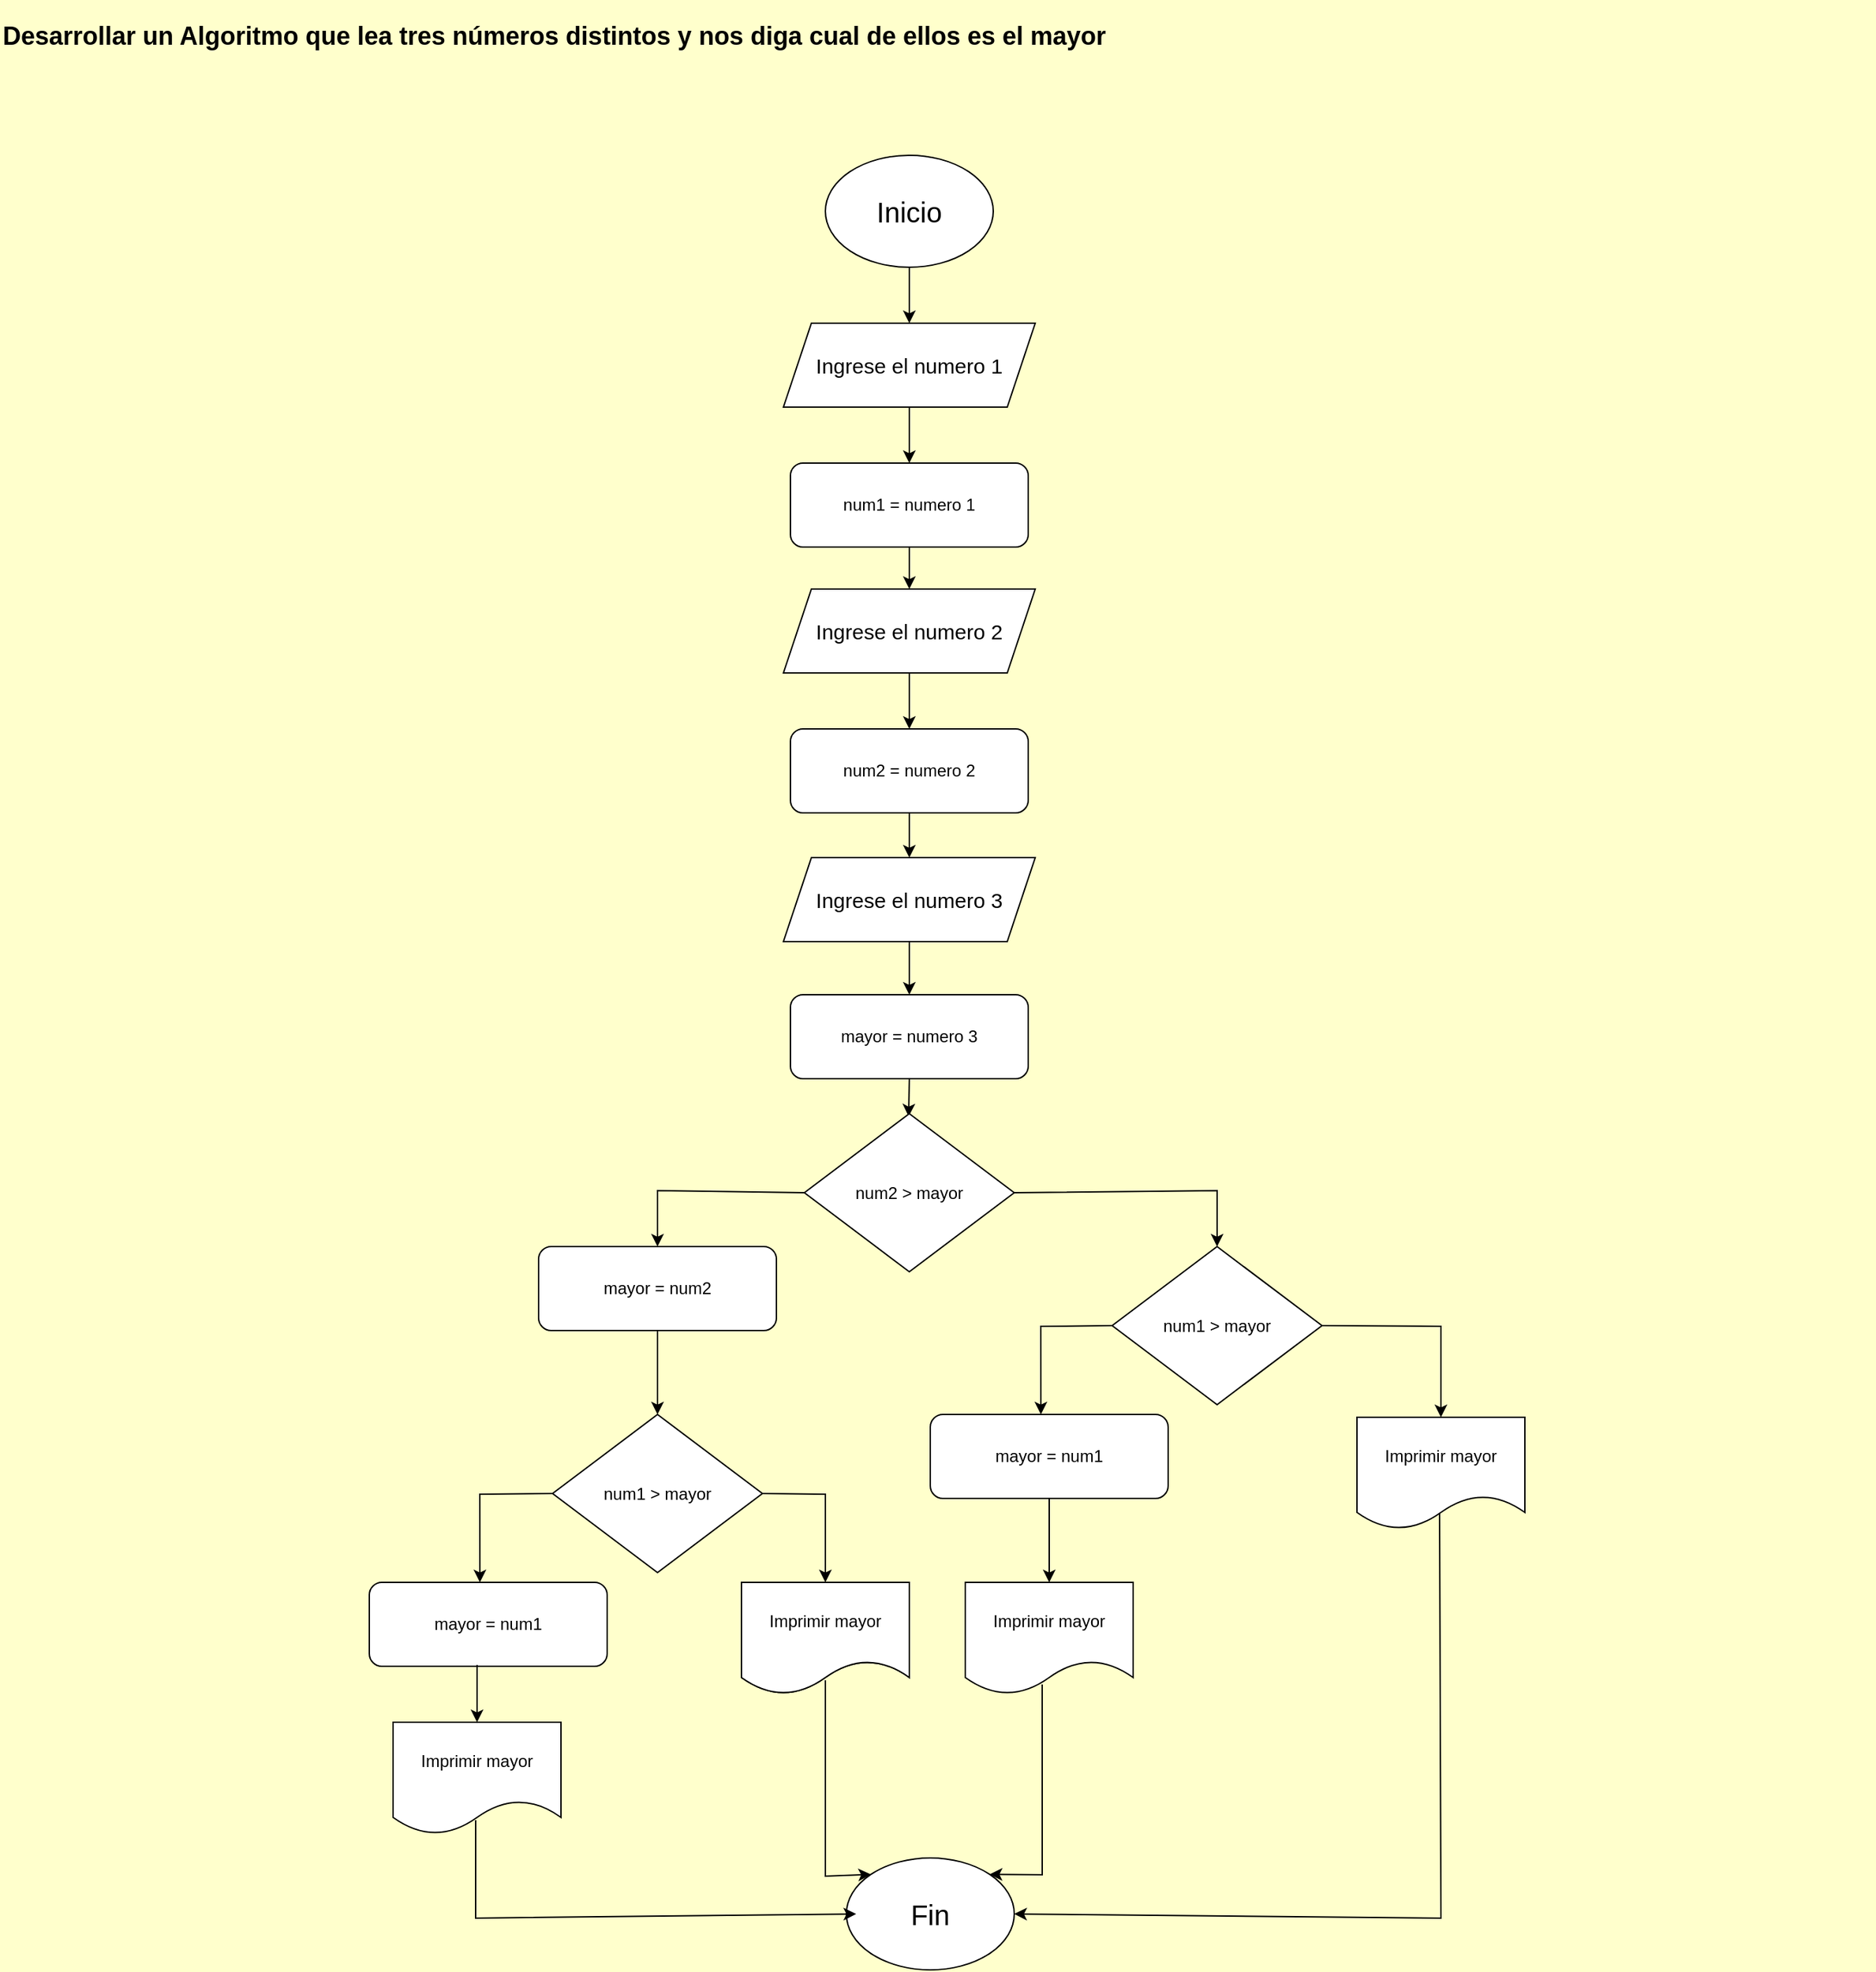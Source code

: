 <mxfile version="21.6.8" type="device">
  <diagram name="Page-1" id="74e2e168-ea6b-b213-b513-2b3c1d86103e">
    <mxGraphModel dx="1418" dy="838" grid="1" gridSize="10" guides="1" tooltips="1" connect="1" arrows="1" fold="1" page="1" pageScale="1" pageWidth="2336" pageHeight="1654" background="#FFFFCC" math="0" shadow="0">
      <root>
        <mxCell id="0" />
        <mxCell id="1" parent="0" />
        <mxCell id="57izBxOjl_in-iJPN2Te-3" value="&lt;h2 style=&quot;font-size: 18px;&quot;&gt;Desarrollar un Algoritmo que lea tres números distintos y nos diga cual de ellos es el mayor&lt;/h2&gt;" style="text;html=1;strokeColor=none;fillColor=none;align=left;verticalAlign=middle;whiteSpace=wrap;rounded=1;fontSize=18;fontFamily=Helvetica;sketch=1;curveFitting=1;jiggle=2;" parent="1" vertex="1">
          <mxGeometry x="50" y="40" width="1340" height="30" as="geometry" />
        </mxCell>
        <mxCell id="57izBxOjl_in-iJPN2Te-5" value="&lt;font style=&quot;font-size: 20px;&quot;&gt;Inicio&lt;/font&gt;" style="ellipse;whiteSpace=wrap;html=1;" parent="1" vertex="1">
          <mxGeometry x="640" y="140" width="120" height="80" as="geometry" />
        </mxCell>
        <mxCell id="57izBxOjl_in-iJPN2Te-6" value="&lt;font style=&quot;font-size: 15px;&quot;&gt;Ingrese el numero 1&lt;/font&gt;" style="shape=parallelogram;perimeter=parallelogramPerimeter;whiteSpace=wrap;html=1;fixedSize=1;" parent="1" vertex="1">
          <mxGeometry x="610" y="260" width="180" height="60" as="geometry" />
        </mxCell>
        <mxCell id="57izBxOjl_in-iJPN2Te-7" value="&lt;font style=&quot;font-size: 15px;&quot;&gt;Ingrese el numero 2&lt;/font&gt;" style="shape=parallelogram;perimeter=parallelogramPerimeter;whiteSpace=wrap;html=1;fixedSize=1;" parent="1" vertex="1">
          <mxGeometry x="610" y="450" width="180" height="60" as="geometry" />
        </mxCell>
        <mxCell id="57izBxOjl_in-iJPN2Te-8" value="&lt;font style=&quot;font-size: 15px;&quot;&gt;Ingrese el numero 3&lt;/font&gt;" style="shape=parallelogram;perimeter=parallelogramPerimeter;whiteSpace=wrap;html=1;fixedSize=1;" parent="1" vertex="1">
          <mxGeometry x="610" y="642" width="180" height="60" as="geometry" />
        </mxCell>
        <mxCell id="57izBxOjl_in-iJPN2Te-9" value="num1 = numero 1" style="rounded=1;whiteSpace=wrap;html=1;" parent="1" vertex="1">
          <mxGeometry x="615" y="360" width="170" height="60" as="geometry" />
        </mxCell>
        <mxCell id="57izBxOjl_in-iJPN2Te-10" value="num2 = numero 2" style="rounded=1;whiteSpace=wrap;html=1;" parent="1" vertex="1">
          <mxGeometry x="615" y="550" width="170" height="60" as="geometry" />
        </mxCell>
        <mxCell id="57izBxOjl_in-iJPN2Te-11" value="mayor = numero 3" style="rounded=1;whiteSpace=wrap;html=1;" parent="1" vertex="1">
          <mxGeometry x="615" y="740" width="170" height="60" as="geometry" />
        </mxCell>
        <mxCell id="57izBxOjl_in-iJPN2Te-12" value="" style="endArrow=classic;html=1;rounded=0;entryX=0.5;entryY=0;entryDx=0;entryDy=0;exitX=0.5;exitY=1;exitDx=0;exitDy=0;" parent="1" source="57izBxOjl_in-iJPN2Te-5" target="57izBxOjl_in-iJPN2Te-6" edge="1">
          <mxGeometry width="50" height="50" relative="1" as="geometry">
            <mxPoint x="700" y="630" as="sourcePoint" />
            <mxPoint x="750" y="580" as="targetPoint" />
          </mxGeometry>
        </mxCell>
        <mxCell id="57izBxOjl_in-iJPN2Te-14" value="" style="endArrow=classic;html=1;rounded=0;exitX=0.5;exitY=1;exitDx=0;exitDy=0;" parent="1" source="57izBxOjl_in-iJPN2Te-6" target="57izBxOjl_in-iJPN2Te-9" edge="1">
          <mxGeometry width="50" height="50" relative="1" as="geometry">
            <mxPoint x="700" y="630" as="sourcePoint" />
            <mxPoint x="750" y="580" as="targetPoint" />
          </mxGeometry>
        </mxCell>
        <mxCell id="57izBxOjl_in-iJPN2Te-15" value="" style="endArrow=classic;html=1;rounded=0;exitX=0.5;exitY=1;exitDx=0;exitDy=0;entryX=0.5;entryY=0;entryDx=0;entryDy=0;" parent="1" source="57izBxOjl_in-iJPN2Te-9" target="57izBxOjl_in-iJPN2Te-7" edge="1">
          <mxGeometry width="50" height="50" relative="1" as="geometry">
            <mxPoint x="700" y="630" as="sourcePoint" />
            <mxPoint x="750" y="580" as="targetPoint" />
          </mxGeometry>
        </mxCell>
        <mxCell id="57izBxOjl_in-iJPN2Te-16" value="" style="endArrow=classic;html=1;rounded=0;exitX=0.5;exitY=1;exitDx=0;exitDy=0;entryX=0.5;entryY=0;entryDx=0;entryDy=0;" parent="1" source="57izBxOjl_in-iJPN2Te-7" target="57izBxOjl_in-iJPN2Te-10" edge="1">
          <mxGeometry width="50" height="50" relative="1" as="geometry">
            <mxPoint x="700" y="630" as="sourcePoint" />
            <mxPoint x="750" y="580" as="targetPoint" />
          </mxGeometry>
        </mxCell>
        <mxCell id="57izBxOjl_in-iJPN2Te-19" value="" style="endArrow=classic;html=1;rounded=0;exitX=0.5;exitY=1;exitDx=0;exitDy=0;entryX=0.5;entryY=0;entryDx=0;entryDy=0;" parent="1" source="57izBxOjl_in-iJPN2Te-10" target="57izBxOjl_in-iJPN2Te-8" edge="1">
          <mxGeometry width="50" height="50" relative="1" as="geometry">
            <mxPoint x="700" y="630" as="sourcePoint" />
            <mxPoint x="750" y="580" as="targetPoint" />
          </mxGeometry>
        </mxCell>
        <mxCell id="57izBxOjl_in-iJPN2Te-20" value="" style="endArrow=classic;html=1;rounded=0;exitX=0.5;exitY=1;exitDx=0;exitDy=0;entryX=0.5;entryY=0;entryDx=0;entryDy=0;" parent="1" source="57izBxOjl_in-iJPN2Te-8" target="57izBxOjl_in-iJPN2Te-11" edge="1">
          <mxGeometry width="50" height="50" relative="1" as="geometry">
            <mxPoint x="700" y="630" as="sourcePoint" />
            <mxPoint x="750" y="580" as="targetPoint" />
          </mxGeometry>
        </mxCell>
        <mxCell id="57izBxOjl_in-iJPN2Te-37" value="" style="endArrow=classic;html=1;rounded=0;exitX=0.5;exitY=1;exitDx=0;exitDy=0;entryX=0.5;entryY=0;entryDx=0;entryDy=0;" parent="1" source="57izBxOjl_in-iJPN2Te-11" edge="1">
          <mxGeometry width="50" height="50" relative="1" as="geometry">
            <mxPoint x="700" y="1030" as="sourcePoint" />
            <mxPoint x="699.5" y="827" as="targetPoint" />
          </mxGeometry>
        </mxCell>
        <mxCell id="57izBxOjl_in-iJPN2Te-47" value="&lt;font style=&quot;font-size: 20px;&quot;&gt;Fin&lt;/font&gt;" style="ellipse;whiteSpace=wrap;html=1;" parent="1" vertex="1">
          <mxGeometry x="655" y="1357" width="120" height="80" as="geometry" />
        </mxCell>
        <mxCell id="57izBxOjl_in-iJPN2Te-48" value="" style="endArrow=classic;html=1;rounded=0;entryX=0;entryY=0.5;entryDx=0;entryDy=0;exitX=0.492;exitY=0.875;exitDx=0;exitDy=0;exitPerimeter=0;" parent="1" source="l9UlPoGd8hxk52ZTFXW5-17" edge="1">
          <mxGeometry width="50" height="50" relative="1" as="geometry">
            <mxPoint x="399" y="1329" as="sourcePoint" />
            <mxPoint x="662" y="1397" as="targetPoint" />
            <Array as="points">
              <mxPoint x="390" y="1400" />
            </Array>
          </mxGeometry>
        </mxCell>
        <mxCell id="57izBxOjl_in-iJPN2Te-49" value="" style="endArrow=classic;html=1;rounded=0;entryX=1;entryY=0.5;entryDx=0;entryDy=0;exitX=0.492;exitY=0.863;exitDx=0;exitDy=0;exitPerimeter=0;" parent="1" source="l9UlPoGd8hxk52ZTFXW5-14" target="57izBxOjl_in-iJPN2Te-47" edge="1">
          <mxGeometry width="50" height="50" relative="1" as="geometry">
            <mxPoint x="1209" y="1344" as="sourcePoint" />
            <mxPoint x="750" y="1370" as="targetPoint" />
            <Array as="points">
              <mxPoint x="1080" y="1400" />
            </Array>
          </mxGeometry>
        </mxCell>
        <mxCell id="57izBxOjl_in-iJPN2Te-51" value="" style="endArrow=classic;html=1;rounded=0;entryX=0;entryY=0;entryDx=0;entryDy=0;" parent="1" target="57izBxOjl_in-iJPN2Te-47" edge="1">
          <mxGeometry width="50" height="50" relative="1" as="geometry">
            <mxPoint x="640" y="1230" as="sourcePoint" />
            <mxPoint x="750" y="1370" as="targetPoint" />
            <Array as="points">
              <mxPoint x="640" y="1370" />
            </Array>
          </mxGeometry>
        </mxCell>
        <mxCell id="57izBxOjl_in-iJPN2Te-52" value="" style="endArrow=classic;html=1;rounded=0;entryX=1;entryY=0;entryDx=0;entryDy=0;exitX=0.458;exitY=0.913;exitDx=0;exitDy=0;exitPerimeter=0;" parent="1" source="l9UlPoGd8hxk52ZTFXW5-22" target="57izBxOjl_in-iJPN2Te-47" edge="1">
          <mxGeometry width="50" height="50" relative="1" as="geometry">
            <mxPoint x="914.96" y="1339.04" as="sourcePoint" />
            <mxPoint x="750" y="1370" as="targetPoint" />
            <Array as="points">
              <mxPoint x="795" y="1369" />
            </Array>
          </mxGeometry>
        </mxCell>
        <mxCell id="l9UlPoGd8hxk52ZTFXW5-1" value="num2 &amp;gt; mayor" style="rhombus;whiteSpace=wrap;html=1;" vertex="1" parent="1">
          <mxGeometry x="625" y="825" width="150" height="113" as="geometry" />
        </mxCell>
        <mxCell id="l9UlPoGd8hxk52ZTFXW5-2" value="mayor = num2" style="rounded=1;whiteSpace=wrap;html=1;" vertex="1" parent="1">
          <mxGeometry x="435" y="920" width="170" height="60" as="geometry" />
        </mxCell>
        <mxCell id="l9UlPoGd8hxk52ZTFXW5-3" value="" style="endArrow=classic;html=1;rounded=0;entryX=0.5;entryY=0;entryDx=0;entryDy=0;exitX=0;exitY=0.5;exitDx=0;exitDy=0;" edge="1" parent="1" source="l9UlPoGd8hxk52ZTFXW5-1" target="l9UlPoGd8hxk52ZTFXW5-2">
          <mxGeometry width="50" height="50" relative="1" as="geometry">
            <mxPoint x="740" y="940" as="sourcePoint" />
            <mxPoint x="790" y="890" as="targetPoint" />
            <Array as="points">
              <mxPoint x="520" y="880" />
            </Array>
          </mxGeometry>
        </mxCell>
        <mxCell id="l9UlPoGd8hxk52ZTFXW5-4" value="mayor = num1" style="rounded=1;whiteSpace=wrap;html=1;" vertex="1" parent="1">
          <mxGeometry x="715" y="1040" width="170" height="60" as="geometry" />
        </mxCell>
        <mxCell id="l9UlPoGd8hxk52ZTFXW5-5" value="num1 &amp;gt; mayor" style="rhombus;whiteSpace=wrap;html=1;" vertex="1" parent="1">
          <mxGeometry x="845" y="920" width="150" height="113" as="geometry" />
        </mxCell>
        <mxCell id="l9UlPoGd8hxk52ZTFXW5-6" value="" style="endArrow=classic;html=1;rounded=0;entryX=0.5;entryY=0;entryDx=0;entryDy=0;exitX=1;exitY=0.5;exitDx=0;exitDy=0;" edge="1" parent="1" source="l9UlPoGd8hxk52ZTFXW5-1" target="l9UlPoGd8hxk52ZTFXW5-5">
          <mxGeometry width="50" height="50" relative="1" as="geometry">
            <mxPoint x="750" y="1030" as="sourcePoint" />
            <mxPoint x="800" y="980" as="targetPoint" />
            <Array as="points">
              <mxPoint x="920" y="880" />
            </Array>
          </mxGeometry>
        </mxCell>
        <mxCell id="l9UlPoGd8hxk52ZTFXW5-7" value="" style="endArrow=classic;html=1;rounded=0;exitX=0;exitY=0.5;exitDx=0;exitDy=0;entryX=0.465;entryY=0;entryDx=0;entryDy=0;entryPerimeter=0;" edge="1" parent="1" source="l9UlPoGd8hxk52ZTFXW5-5" target="l9UlPoGd8hxk52ZTFXW5-4">
          <mxGeometry width="50" height="50" relative="1" as="geometry">
            <mxPoint x="750" y="1030" as="sourcePoint" />
            <mxPoint x="800" y="980" as="targetPoint" />
            <Array as="points">
              <mxPoint x="794" y="977" />
            </Array>
          </mxGeometry>
        </mxCell>
        <mxCell id="l9UlPoGd8hxk52ZTFXW5-8" value="mayor = num1" style="rounded=1;whiteSpace=wrap;html=1;" vertex="1" parent="1">
          <mxGeometry x="314" y="1160" width="170" height="60" as="geometry" />
        </mxCell>
        <mxCell id="l9UlPoGd8hxk52ZTFXW5-9" value="num1 &amp;gt; mayor" style="rhombus;whiteSpace=wrap;html=1;" vertex="1" parent="1">
          <mxGeometry x="445" y="1040" width="150" height="113" as="geometry" />
        </mxCell>
        <mxCell id="l9UlPoGd8hxk52ZTFXW5-10" value="" style="endArrow=classic;html=1;rounded=0;exitX=0;exitY=0.5;exitDx=0;exitDy=0;entryX=0.465;entryY=0;entryDx=0;entryDy=0;entryPerimeter=0;" edge="1" parent="1" source="l9UlPoGd8hxk52ZTFXW5-9" target="l9UlPoGd8hxk52ZTFXW5-8">
          <mxGeometry width="50" height="50" relative="1" as="geometry">
            <mxPoint x="349" y="1150" as="sourcePoint" />
            <mxPoint x="399" y="1100" as="targetPoint" />
            <Array as="points">
              <mxPoint x="393" y="1097" />
            </Array>
          </mxGeometry>
        </mxCell>
        <mxCell id="l9UlPoGd8hxk52ZTFXW5-11" value="" style="endArrow=classic;html=1;rounded=0;exitX=0.5;exitY=1;exitDx=0;exitDy=0;entryX=0.5;entryY=0;entryDx=0;entryDy=0;" edge="1" parent="1" source="l9UlPoGd8hxk52ZTFXW5-2" target="l9UlPoGd8hxk52ZTFXW5-9">
          <mxGeometry width="50" height="50" relative="1" as="geometry">
            <mxPoint x="750" y="1060" as="sourcePoint" />
            <mxPoint x="800" y="1010" as="targetPoint" />
          </mxGeometry>
        </mxCell>
        <mxCell id="l9UlPoGd8hxk52ZTFXW5-12" value="Imprimir mayor" style="shape=document;whiteSpace=wrap;html=1;boundedLbl=1;" vertex="1" parent="1">
          <mxGeometry x="580" y="1160" width="120" height="80" as="geometry" />
        </mxCell>
        <mxCell id="l9UlPoGd8hxk52ZTFXW5-13" value="Imprimir mayor" style="shape=document;whiteSpace=wrap;html=1;boundedLbl=1;" vertex="1" parent="1">
          <mxGeometry x="580" y="1160" width="120" height="80" as="geometry" />
        </mxCell>
        <mxCell id="l9UlPoGd8hxk52ZTFXW5-14" value="Imprimir mayor" style="shape=document;whiteSpace=wrap;html=1;boundedLbl=1;" vertex="1" parent="1">
          <mxGeometry x="1020" y="1042" width="120" height="80" as="geometry" />
        </mxCell>
        <mxCell id="l9UlPoGd8hxk52ZTFXW5-15" value="" style="endArrow=classic;html=1;rounded=0;exitX=1;exitY=0.5;exitDx=0;exitDy=0;entryX=0.5;entryY=0;entryDx=0;entryDy=0;" edge="1" parent="1" source="l9UlPoGd8hxk52ZTFXW5-9" target="l9UlPoGd8hxk52ZTFXW5-13">
          <mxGeometry width="50" height="50" relative="1" as="geometry">
            <mxPoint x="750" y="1060" as="sourcePoint" />
            <mxPoint x="800" y="1010" as="targetPoint" />
            <Array as="points">
              <mxPoint x="640" y="1097" />
            </Array>
          </mxGeometry>
        </mxCell>
        <mxCell id="l9UlPoGd8hxk52ZTFXW5-17" value="Imprimir mayor" style="shape=document;whiteSpace=wrap;html=1;boundedLbl=1;" vertex="1" parent="1">
          <mxGeometry x="331" y="1260" width="120" height="80" as="geometry" />
        </mxCell>
        <mxCell id="l9UlPoGd8hxk52ZTFXW5-18" value="" style="endArrow=classic;html=1;rounded=0;exitX=0.453;exitY=0.983;exitDx=0;exitDy=0;entryX=0.5;entryY=0;entryDx=0;entryDy=0;exitPerimeter=0;" edge="1" parent="1" source="l9UlPoGd8hxk52ZTFXW5-8" target="l9UlPoGd8hxk52ZTFXW5-17">
          <mxGeometry width="50" height="50" relative="1" as="geometry">
            <mxPoint x="480" y="1380" as="sourcePoint" />
            <mxPoint x="881" y="1170" as="targetPoint" />
          </mxGeometry>
        </mxCell>
        <mxCell id="l9UlPoGd8hxk52ZTFXW5-21" value="" style="endArrow=classic;html=1;rounded=0;entryX=0.5;entryY=0;entryDx=0;entryDy=0;exitX=1;exitY=0.5;exitDx=0;exitDy=0;" edge="1" parent="1" source="l9UlPoGd8hxk52ZTFXW5-5" target="l9UlPoGd8hxk52ZTFXW5-14">
          <mxGeometry width="50" height="50" relative="1" as="geometry">
            <mxPoint x="750" y="1060" as="sourcePoint" />
            <mxPoint x="800" y="1010" as="targetPoint" />
            <Array as="points">
              <mxPoint x="1080" y="977" />
            </Array>
          </mxGeometry>
        </mxCell>
        <mxCell id="l9UlPoGd8hxk52ZTFXW5-22" value="Imprimir mayor" style="shape=document;whiteSpace=wrap;html=1;boundedLbl=1;" vertex="1" parent="1">
          <mxGeometry x="740" y="1160" width="120" height="80" as="geometry" />
        </mxCell>
        <mxCell id="l9UlPoGd8hxk52ZTFXW5-23" value="" style="endArrow=classic;html=1;rounded=0;entryX=0.5;entryY=0;entryDx=0;entryDy=0;" edge="1" parent="1" target="l9UlPoGd8hxk52ZTFXW5-22">
          <mxGeometry width="50" height="50" relative="1" as="geometry">
            <mxPoint x="800" y="1100" as="sourcePoint" />
            <mxPoint x="800" y="1010" as="targetPoint" />
          </mxGeometry>
        </mxCell>
      </root>
    </mxGraphModel>
  </diagram>
</mxfile>
